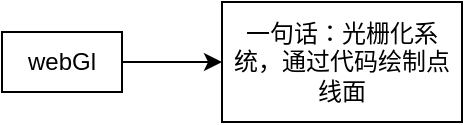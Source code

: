 <mxfile version="13.6.5">
    <diagram id="NIF7RKfJZg8HKZ73ND96" name="webGl">
        <mxGraphModel dx="1091" dy="790" grid="1" gridSize="10" guides="1" tooltips="1" connect="1" arrows="1" fold="1" page="1" pageScale="1" pageWidth="827" pageHeight="1169" math="0" shadow="0">
            <root>
                <mxCell id="0"/>
                <mxCell id="1" parent="0"/>
                <mxCell id="4" value="" style="edgeStyle=orthogonalEdgeStyle;rounded=0;orthogonalLoop=1;jettySize=auto;html=1;" edge="1" parent="1" source="2" target="3">
                    <mxGeometry relative="1" as="geometry"/>
                </mxCell>
                <mxCell id="2" value="webGl&lt;br&gt;" style="whiteSpace=wrap;html=1;" vertex="1" parent="1">
                    <mxGeometry x="60" y="210" width="60" height="30" as="geometry"/>
                </mxCell>
                <mxCell id="3" value="一句话：光栅化系统，通过代码绘制点线面" style="whiteSpace=wrap;html=1;" vertex="1" parent="1">
                    <mxGeometry x="170" y="195" width="120" height="60" as="geometry"/>
                </mxCell>
            </root>
        </mxGraphModel>
    </diagram>
</mxfile>